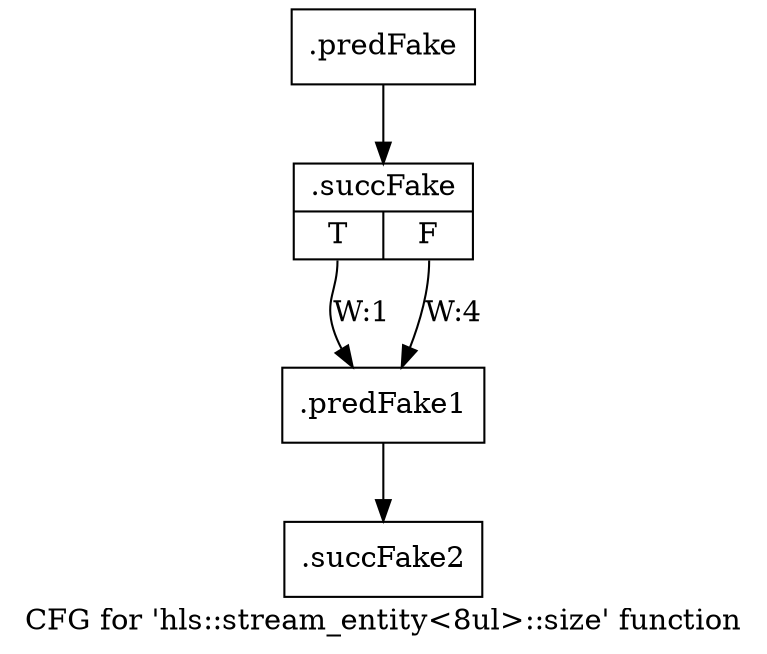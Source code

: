 digraph "CFG for 'hls::stream_entity\<8ul\>::size' function" {
	label="CFG for 'hls::stream_entity\<8ul\>::size' function";

	Node0x5a57d40 [shape=record,filename="",linenumber="",label="{.predFake}"];
	Node0x5a57d40 -> Node0x60ee6d0[ callList="" memoryops="" filename="/mnt/xilinx/Vitis_HLS/2021.2/include/hls_stream_thread_unsafe.h" execusionnum="3"];
	Node0x60ee6d0 [shape=record,filename="/mnt/xilinx/Vitis_HLS/2021.2/include/hls_stream_thread_unsafe.h",linenumber="184",label="{.succFake|{<s0>T|<s1>F}}"];
	Node0x60ee6d0:s0 -> Node0x5a58610[label="W:1" callList="" memoryops="" filename="/mnt/xilinx/Vitis_HLS/2021.2/include/hls_stream_thread_unsafe.h" execusionnum="0"];
	Node0x60ee6d0:s1 -> Node0x5a58610[label="W:4" callList="" memoryops="" filename="/mnt/xilinx/Vitis_HLS/2021.2/include/hls_stream_thread_unsafe.h" execusionnum="3"];
	Node0x5a58610 [shape=record,filename="/mnt/xilinx/Vitis_HLS/2021.2/include/hls_stream_thread_unsafe.h",linenumber="191",label="{.predFake1}"];
	Node0x5a58610 -> Node0x60ee7d0[ callList="" memoryops="" filename="/mnt/xilinx/Vitis_HLS/2021.2/include/hls_stream_thread_unsafe.h" execusionnum="3"];
	Node0x60ee7d0 [shape=record,filename="/mnt/xilinx/Vitis_HLS/2021.2/include/hls_stream_thread_unsafe.h",linenumber="191",label="{.succFake2}"];
}
